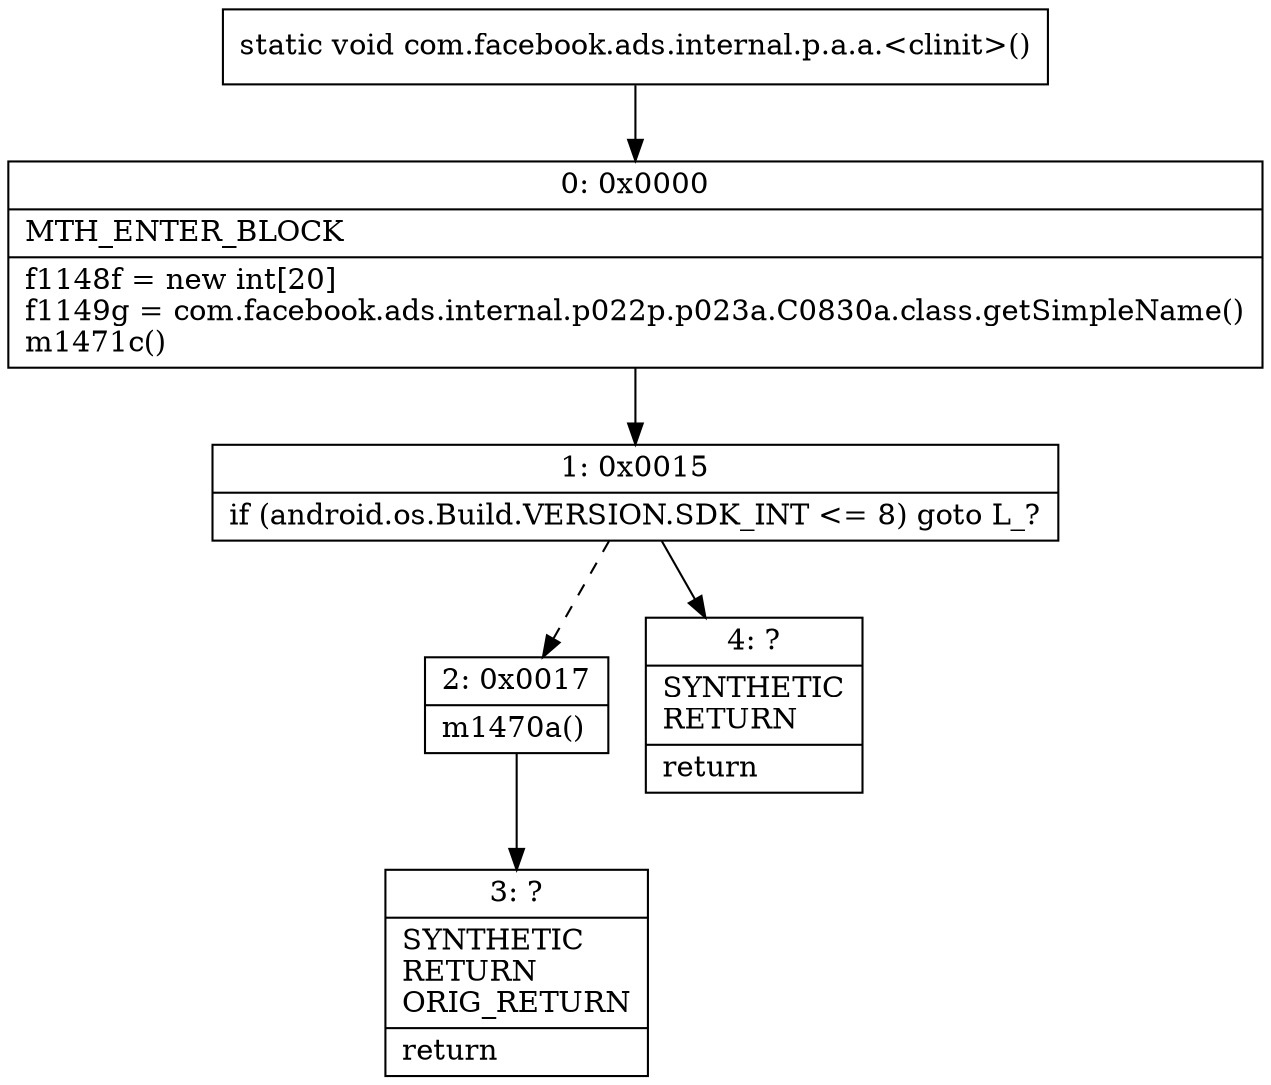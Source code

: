 digraph "CFG forcom.facebook.ads.internal.p.a.a.\<clinit\>()V" {
Node_0 [shape=record,label="{0\:\ 0x0000|MTH_ENTER_BLOCK\l|f1148f = new int[20]\lf1149g = com.facebook.ads.internal.p022p.p023a.C0830a.class.getSimpleName()\lm1471c()\l}"];
Node_1 [shape=record,label="{1\:\ 0x0015|if (android.os.Build.VERSION.SDK_INT \<= 8) goto L_?\l}"];
Node_2 [shape=record,label="{2\:\ 0x0017|m1470a()\l}"];
Node_3 [shape=record,label="{3\:\ ?|SYNTHETIC\lRETURN\lORIG_RETURN\l|return\l}"];
Node_4 [shape=record,label="{4\:\ ?|SYNTHETIC\lRETURN\l|return\l}"];
MethodNode[shape=record,label="{static void com.facebook.ads.internal.p.a.a.\<clinit\>() }"];
MethodNode -> Node_0;
Node_0 -> Node_1;
Node_1 -> Node_2[style=dashed];
Node_1 -> Node_4;
Node_2 -> Node_3;
}

